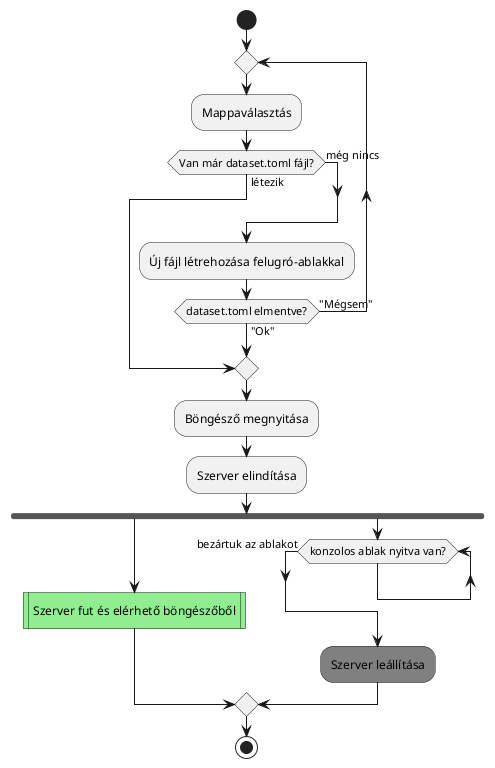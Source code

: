 @startuml

start

repeat
    :Mappaválasztás;
    if (Van már dataset.toml fájl?) then (létezik)
        break
    else (még nincs)
    endif
    :Új fájl létrehozása felugró-ablakkal;
repeat while (dataset.toml elmentve?) is ("Mégsem") not ("Ok")

:Böngésző megnyitása;
:Szerver elindítása;

fork
    #lightGreen:Szerver fut és elérhető böngészőből|
fork again
    while (konzolos ablak nyitva van?)
    endwhile (bezártuk az ablakot)
    #gray:Szerver leállítása;
end merge

stop

@enduml
